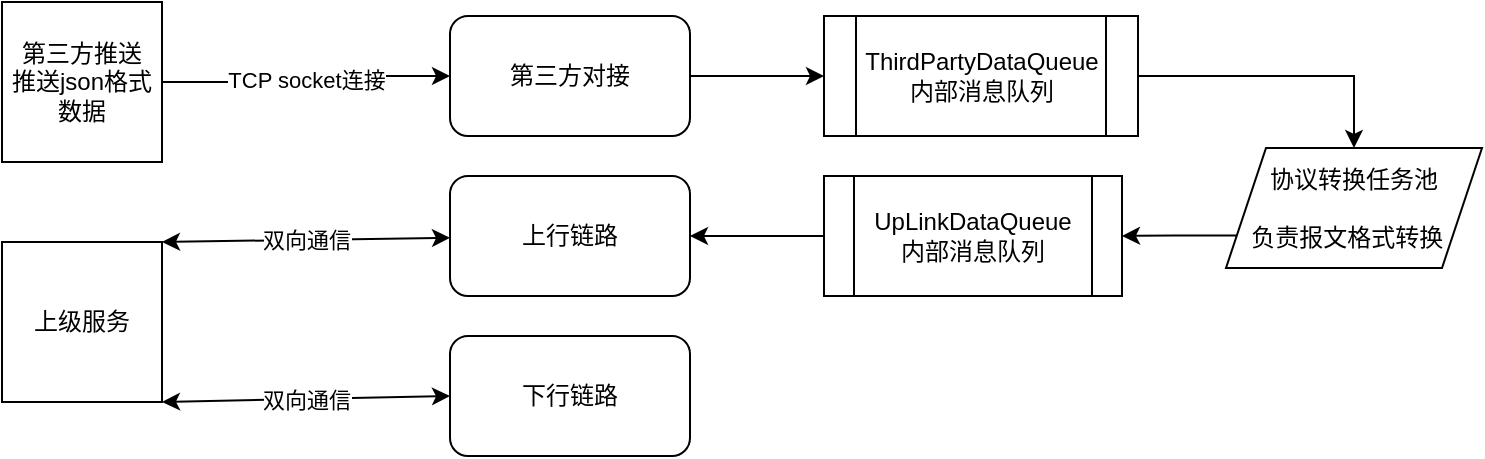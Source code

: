 <mxfile version="24.7.17">
  <diagram name="第 1 页" id="vi4oOFu7XUGohT_ume2S">
    <mxGraphModel dx="1098" dy="820" grid="0" gridSize="10" guides="1" tooltips="1" connect="1" arrows="1" fold="1" page="1" pageScale="1" pageWidth="827" pageHeight="1169" math="0" shadow="0">
      <root>
        <mxCell id="0" />
        <mxCell id="1" parent="0" />
        <mxCell id="vwVq9e7CNpZXktn20YOn-11" style="edgeStyle=orthogonalEdgeStyle;rounded=0;orthogonalLoop=1;jettySize=auto;html=1;exitX=1;exitY=0.5;exitDx=0;exitDy=0;entryX=0;entryY=0.5;entryDx=0;entryDy=0;" parent="1" source="vwVq9e7CNpZXktn20YOn-1" target="qdqMr-0LiX04oF3RgG00-1" edge="1">
          <mxGeometry relative="1" as="geometry" />
        </mxCell>
        <mxCell id="vwVq9e7CNpZXktn20YOn-1" value="第三方对接" style="rounded=1;whiteSpace=wrap;html=1;" parent="1" vertex="1">
          <mxGeometry x="291" y="393" width="120" height="60" as="geometry" />
        </mxCell>
        <mxCell id="vwVq9e7CNpZXktn20YOn-2" value="上行链路" style="rounded=1;whiteSpace=wrap;html=1;" parent="1" vertex="1">
          <mxGeometry x="291" y="473" width="120" height="60" as="geometry" />
        </mxCell>
        <mxCell id="vwVq9e7CNpZXktn20YOn-3" value="下行链路" style="rounded=1;whiteSpace=wrap;html=1;" parent="1" vertex="1">
          <mxGeometry x="291" y="553" width="120" height="60" as="geometry" />
        </mxCell>
        <mxCell id="vwVq9e7CNpZXktn20YOn-4" value="上级服务" style="whiteSpace=wrap;html=1;aspect=fixed;" parent="1" vertex="1">
          <mxGeometry x="67" y="506" width="80" height="80" as="geometry" />
        </mxCell>
        <mxCell id="vwVq9e7CNpZXktn20YOn-5" value="双向通信" style="endArrow=classic;startArrow=classic;html=1;rounded=0;exitX=1;exitY=0;exitDx=0;exitDy=0;" parent="1" source="vwVq9e7CNpZXktn20YOn-4" target="vwVq9e7CNpZXktn20YOn-2" edge="1">
          <mxGeometry width="50" height="50" relative="1" as="geometry">
            <mxPoint x="357" y="446" as="sourcePoint" />
            <mxPoint x="407" y="396" as="targetPoint" />
          </mxGeometry>
        </mxCell>
        <mxCell id="vwVq9e7CNpZXktn20YOn-6" value="双向通信" style="endArrow=classic;startArrow=classic;html=1;rounded=0;exitX=1;exitY=1;exitDx=0;exitDy=0;entryX=0;entryY=0.5;entryDx=0;entryDy=0;" parent="1" source="vwVq9e7CNpZXktn20YOn-4" target="vwVq9e7CNpZXktn20YOn-3" edge="1">
          <mxGeometry width="50" height="50" relative="1" as="geometry">
            <mxPoint x="357" y="446" as="sourcePoint" />
            <mxPoint x="407" y="396" as="targetPoint" />
          </mxGeometry>
        </mxCell>
        <mxCell id="vwVq9e7CNpZXktn20YOn-12" style="edgeStyle=orthogonalEdgeStyle;rounded=0;orthogonalLoop=1;jettySize=auto;html=1;exitX=0;exitY=0.75;exitDx=0;exitDy=0;entryX=1;entryY=0.5;entryDx=0;entryDy=0;" parent="1" source="vwVq9e7CNpZXktn20YOn-7" target="qdqMr-0LiX04oF3RgG00-3" edge="1">
          <mxGeometry relative="1" as="geometry" />
        </mxCell>
        <mxCell id="vwVq9e7CNpZXktn20YOn-7" value="协议转换&lt;span style=&quot;background-color: initial;&quot;&gt;任务池&lt;/span&gt;&lt;div&gt;&lt;br&gt;&lt;div&gt;负责报文格式转换&amp;nbsp;&amp;nbsp;&lt;/div&gt;&lt;/div&gt;" style="shape=parallelogram;perimeter=parallelogramPerimeter;whiteSpace=wrap;html=1;fixedSize=1;" parent="1" vertex="1">
          <mxGeometry x="679" y="459" width="128" height="60" as="geometry" />
        </mxCell>
        <mxCell id="vwVq9e7CNpZXktn20YOn-10" value="TCP socket连接" style="edgeStyle=orthogonalEdgeStyle;rounded=0;orthogonalLoop=1;jettySize=auto;html=1;exitX=1;exitY=0.5;exitDx=0;exitDy=0;" parent="1" source="vwVq9e7CNpZXktn20YOn-9" target="vwVq9e7CNpZXktn20YOn-1" edge="1">
          <mxGeometry relative="1" as="geometry" />
        </mxCell>
        <mxCell id="vwVq9e7CNpZXktn20YOn-9" value="第三方推送&lt;div&gt;推送json格式数据&lt;/div&gt;" style="whiteSpace=wrap;html=1;aspect=fixed;" parent="1" vertex="1">
          <mxGeometry x="67" y="386" width="80" height="80" as="geometry" />
        </mxCell>
        <mxCell id="qdqMr-0LiX04oF3RgG00-5" style="edgeStyle=orthogonalEdgeStyle;rounded=0;orthogonalLoop=1;jettySize=auto;html=1;exitX=1;exitY=0.5;exitDx=0;exitDy=0;entryX=0.5;entryY=0;entryDx=0;entryDy=0;" edge="1" parent="1" source="qdqMr-0LiX04oF3RgG00-1" target="vwVq9e7CNpZXktn20YOn-7">
          <mxGeometry relative="1" as="geometry" />
        </mxCell>
        <mxCell id="qdqMr-0LiX04oF3RgG00-1" value="ThirdPartyDataQueue&lt;div&gt;内部消息队列&lt;/div&gt;" style="shape=process;whiteSpace=wrap;html=1;backgroundOutline=1;" vertex="1" parent="1">
          <mxGeometry x="478" y="393" width="157" height="60" as="geometry" />
        </mxCell>
        <mxCell id="qdqMr-0LiX04oF3RgG00-4" style="edgeStyle=orthogonalEdgeStyle;rounded=0;orthogonalLoop=1;jettySize=auto;html=1;exitX=0;exitY=0.5;exitDx=0;exitDy=0;entryX=1;entryY=0.5;entryDx=0;entryDy=0;" edge="1" parent="1" source="qdqMr-0LiX04oF3RgG00-3" target="vwVq9e7CNpZXktn20YOn-2">
          <mxGeometry relative="1" as="geometry" />
        </mxCell>
        <mxCell id="qdqMr-0LiX04oF3RgG00-3" value="UpLinkDataQueue&lt;div&gt;内部消息队列&lt;/div&gt;" style="shape=process;whiteSpace=wrap;html=1;backgroundOutline=1;" vertex="1" parent="1">
          <mxGeometry x="478" y="473" width="149" height="60" as="geometry" />
        </mxCell>
      </root>
    </mxGraphModel>
  </diagram>
</mxfile>
